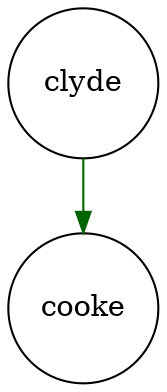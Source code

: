 digraph fullagr_clyde_cooke { 
 K=0.6 
 "clyde" -> { "cooke" } [color="darkgreen", arrowhead="normal", penwidth=1, href="#289"]; 
 "clyde" [shape="circle", fixedsize="true", height=1, width=1, style="filled", fillcolor="white", href="#clyde"]; 
 "cooke" [shape="circle", fixedsize="true", height=1, width=1, style="filled", fillcolor="white", href="#cooke"]; 

}